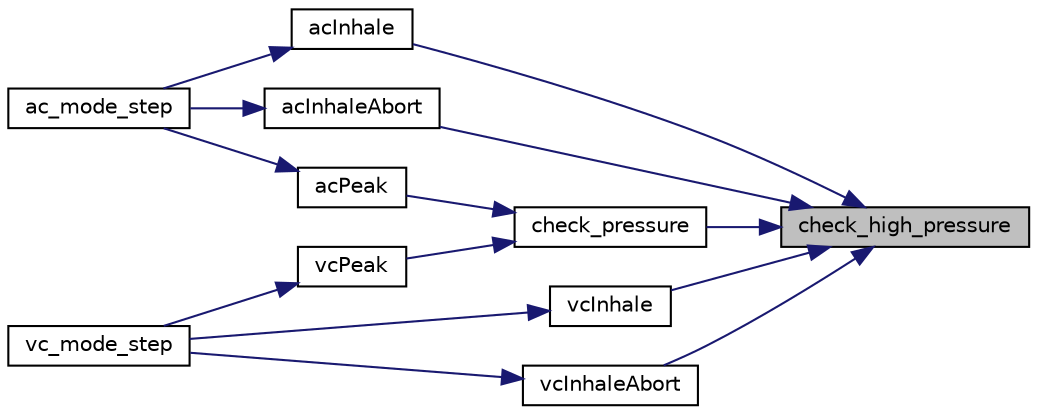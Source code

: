 digraph "check_high_pressure"
{
 // LATEX_PDF_SIZE
  edge [fontname="Helvetica",fontsize="10",labelfontname="Helvetica",labelfontsize="10"];
  node [fontname="Helvetica",fontsize="10",shape=record];
  rankdir="RL";
  Node1 [label="check_high_pressure",height=0.2,width=0.4,color="black", fillcolor="grey75", style="filled", fontcolor="black",tooltip=" "];
  Node1 -> Node2 [dir="back",color="midnightblue",fontsize="10",style="solid",fontname="Helvetica"];
  Node2 [label="acInhale",height=0.2,width=0.4,color="black", fillcolor="white", style="filled",URL="$_a_c_mode_8h.html#acd46510e45e78c49d8cc5e6e9914d6f5",tooltip=" "];
  Node2 -> Node3 [dir="back",color="midnightblue",fontsize="10",style="solid",fontname="Helvetica"];
  Node3 [label="ac_mode_step",height=0.2,width=0.4,color="black", fillcolor="white", style="filled",URL="$_a_c_mode_8h.html#a484ec6607062cd2d3172b87c59d665fe",tooltip=" "];
  Node1 -> Node4 [dir="back",color="midnightblue",fontsize="10",style="solid",fontname="Helvetica"];
  Node4 [label="acInhaleAbort",height=0.2,width=0.4,color="black", fillcolor="white", style="filled",URL="$_a_c_mode_8h.html#a710e5292b1b7db09705b90e85160dba4",tooltip=" "];
  Node4 -> Node3 [dir="back",color="midnightblue",fontsize="10",style="solid",fontname="Helvetica"];
  Node1 -> Node5 [dir="back",color="midnightblue",fontsize="10",style="solid",fontname="Helvetica"];
  Node5 [label="check_pressure",height=0.2,width=0.4,color="black", fillcolor="white", style="filled",URL="$alarms_8h.html#ae24c96bc5436a128929c14f353a9aead",tooltip=" "];
  Node5 -> Node6 [dir="back",color="midnightblue",fontsize="10",style="solid",fontname="Helvetica"];
  Node6 [label="acPeak",height=0.2,width=0.4,color="black", fillcolor="white", style="filled",URL="$_a_c_mode_8h.html#a651a874f30781bb4c964135dc15213bb",tooltip=" "];
  Node6 -> Node3 [dir="back",color="midnightblue",fontsize="10",style="solid",fontname="Helvetica"];
  Node5 -> Node7 [dir="back",color="midnightblue",fontsize="10",style="solid",fontname="Helvetica"];
  Node7 [label="vcPeak",height=0.2,width=0.4,color="black", fillcolor="white", style="filled",URL="$_v_c_mode_8h.html#acd027987e786fbf1143df49e58d0ce4e",tooltip=" "];
  Node7 -> Node8 [dir="back",color="midnightblue",fontsize="10",style="solid",fontname="Helvetica"];
  Node8 [label="vc_mode_step",height=0.2,width=0.4,color="black", fillcolor="white", style="filled",URL="$_v_c_mode_8h.html#a87cee9a95eb25300d47ae66ffb124f02",tooltip=" "];
  Node1 -> Node9 [dir="back",color="midnightblue",fontsize="10",style="solid",fontname="Helvetica"];
  Node9 [label="vcInhale",height=0.2,width=0.4,color="black", fillcolor="white", style="filled",URL="$_v_c_mode_8h.html#a27ec7777f5e85865aaf950cf3e524355",tooltip=" "];
  Node9 -> Node8 [dir="back",color="midnightblue",fontsize="10",style="solid",fontname="Helvetica"];
  Node1 -> Node10 [dir="back",color="midnightblue",fontsize="10",style="solid",fontname="Helvetica"];
  Node10 [label="vcInhaleAbort",height=0.2,width=0.4,color="black", fillcolor="white", style="filled",URL="$_v_c_mode_8h.html#a20dfbec9fa41a5864b889b7879674b5c",tooltip=" "];
  Node10 -> Node8 [dir="back",color="midnightblue",fontsize="10",style="solid",fontname="Helvetica"];
}
